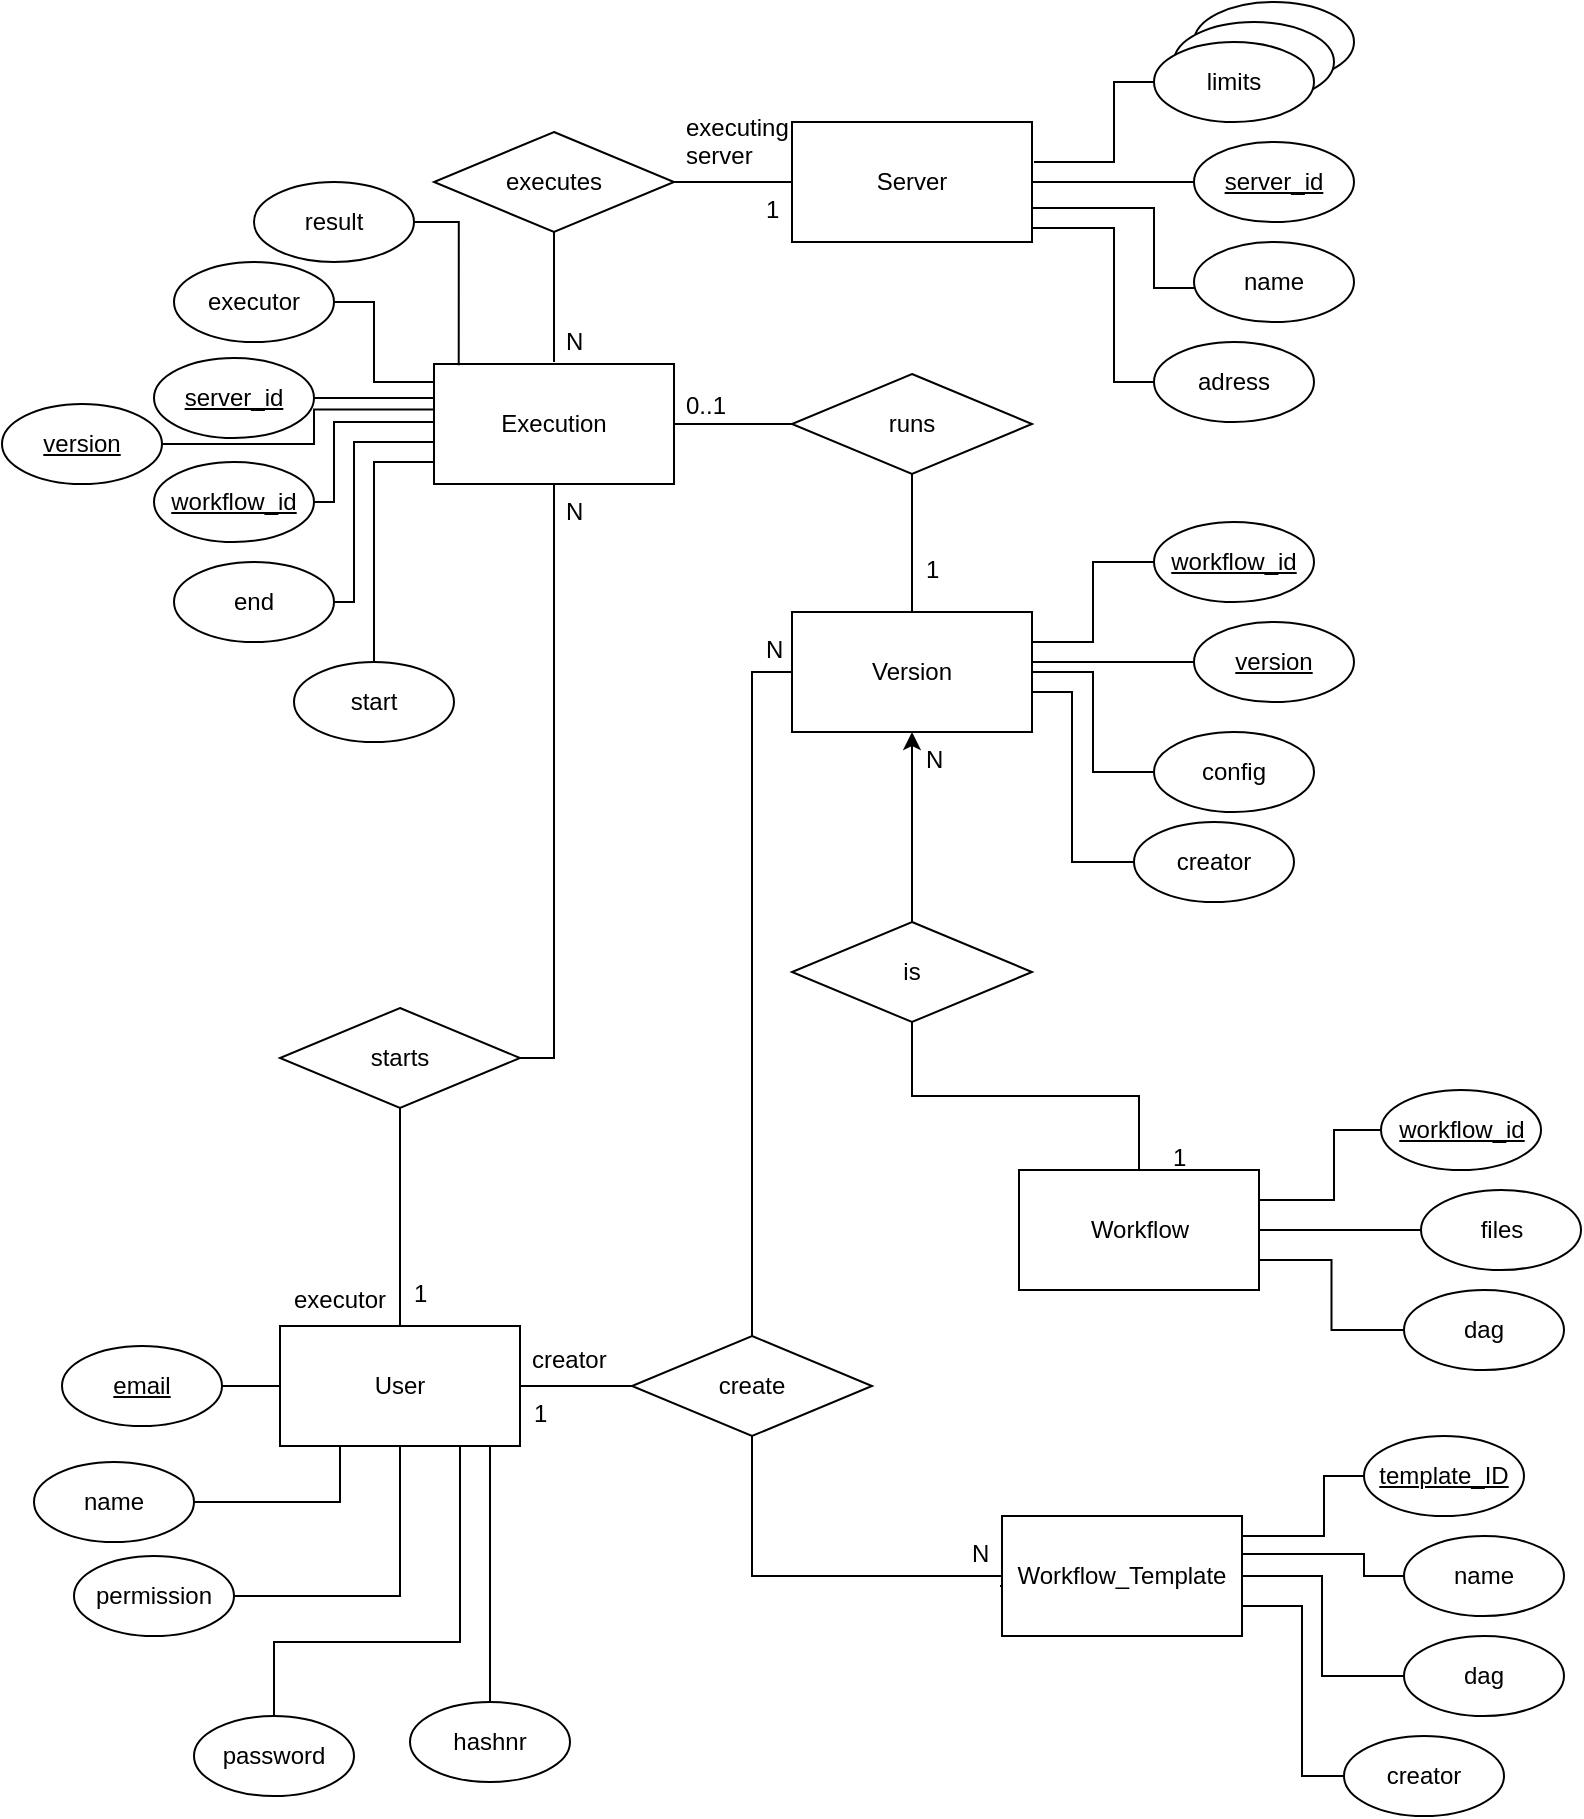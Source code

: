 <mxfile version="15.9.1"><diagram id="R2lEEEUBdFMjLlhIrx00" name="Page-1"><mxGraphModel dx="2012" dy="637" grid="1" gridSize="10" guides="1" tooltips="1" connect="1" arrows="1" fold="1" page="1" pageScale="1" pageWidth="827" pageHeight="1169" background="none" math="0" shadow="0" extFonts="Permanent Marker^https://fonts.googleapis.com/css?family=Permanent+Marker"><root><mxCell id="0"/><mxCell id="1" parent="0"/><mxCell id="A2w-pQ9t_3ra4QmnTW0P-2" value="User" style="rounded=0;whiteSpace=wrap;html=1;" parent="1" vertex="1"><mxGeometry x="103" y="712" width="120" height="60" as="geometry"/></mxCell><mxCell id="A2w-pQ9t_3ra4QmnTW0P-3" value="Server" style="rounded=0;whiteSpace=wrap;html=1;" parent="1" vertex="1"><mxGeometry x="359" y="110" width="120" height="60" as="geometry"/></mxCell><mxCell id="A2w-pQ9t_3ra4QmnTW0P-42" style="edgeStyle=orthogonalEdgeStyle;rounded=0;orthogonalLoop=1;jettySize=auto;html=1;entryX=0.5;entryY=0;entryDx=0;entryDy=0;endArrow=none;endFill=0;exitX=0;exitY=0.5;exitDx=0;exitDy=0;" parent="1" source="OyhDAPWzYYzq3DxiSER8-15" target="A2w-pQ9t_3ra4QmnTW0P-37" edge="1"><mxGeometry relative="1" as="geometry"/></mxCell><mxCell id="A2w-pQ9t_3ra4QmnTW0P-4" value="Workflow" style="rounded=0;whiteSpace=wrap;html=1;" parent="1" vertex="1"><mxGeometry x="472.5" y="634" width="120" height="60" as="geometry"/></mxCell><mxCell id="A2w-pQ9t_3ra4QmnTW0P-21" style="edgeStyle=orthogonalEdgeStyle;rounded=0;orthogonalLoop=1;jettySize=auto;html=1;entryX=1;entryY=0.5;entryDx=0;entryDy=0;endArrow=none;endFill=0;" parent="1" source="A2w-pQ9t_3ra4QmnTW0P-12" target="A2w-pQ9t_3ra4QmnTW0P-3" edge="1"><mxGeometry relative="1" as="geometry"><Array as="points"><mxPoint x="510" y="140"/><mxPoint x="510" y="140"/></Array></mxGeometry></mxCell><mxCell id="A2w-pQ9t_3ra4QmnTW0P-12" value="&lt;u&gt;server_id&lt;/u&gt;" style="ellipse;whiteSpace=wrap;html=1;glass=0;" parent="1" vertex="1"><mxGeometry x="560" y="120" width="80" height="40" as="geometry"/></mxCell><mxCell id="A2w-pQ9t_3ra4QmnTW0P-13" value="&lt;div&gt;limits&lt;/div&gt;" style="ellipse;whiteSpace=wrap;html=1;glass=0;" parent="1" vertex="1"><mxGeometry x="560" y="50" width="80" height="40" as="geometry"/></mxCell><mxCell id="A2w-pQ9t_3ra4QmnTW0P-22" style="edgeStyle=orthogonalEdgeStyle;rounded=0;orthogonalLoop=1;jettySize=auto;html=1;endArrow=none;endFill=0;" parent="1" edge="1"><mxGeometry relative="1" as="geometry"><mxPoint x="560" y="193" as="sourcePoint"/><mxPoint x="500" y="153" as="targetPoint"/><Array as="points"><mxPoint x="540" y="193"/><mxPoint x="540" y="153"/><mxPoint x="479" y="153"/></Array></mxGeometry></mxCell><mxCell id="A2w-pQ9t_3ra4QmnTW0P-14" value="name" style="ellipse;whiteSpace=wrap;html=1;glass=0;" parent="1" vertex="1"><mxGeometry x="560" y="170" width="80" height="40" as="geometry"/></mxCell><mxCell id="A2w-pQ9t_3ra4QmnTW0P-23" style="edgeStyle=orthogonalEdgeStyle;rounded=0;orthogonalLoop=1;jettySize=auto;html=1;entryX=1;entryY=0.883;entryDx=0;entryDy=0;entryPerimeter=0;endArrow=none;endFill=0;" parent="1" source="A2w-pQ9t_3ra4QmnTW0P-15" target="A2w-pQ9t_3ra4QmnTW0P-3" edge="1"><mxGeometry relative="1" as="geometry"><Array as="points"><mxPoint x="520" y="240"/><mxPoint x="520" y="163"/></Array></mxGeometry></mxCell><mxCell id="A2w-pQ9t_3ra4QmnTW0P-15" value="adress" style="ellipse;whiteSpace=wrap;html=1;glass=0;" parent="1" vertex="1"><mxGeometry x="540" y="220" width="80" height="40" as="geometry"/></mxCell><mxCell id="A2w-pQ9t_3ra4QmnTW0P-17" value="&lt;div&gt;limits&lt;/div&gt;" style="ellipse;whiteSpace=wrap;html=1;glass=0;" parent="1" vertex="1"><mxGeometry x="550" y="60" width="80" height="40" as="geometry"/></mxCell><mxCell id="A2w-pQ9t_3ra4QmnTW0P-20" style="edgeStyle=orthogonalEdgeStyle;rounded=0;orthogonalLoop=1;jettySize=auto;html=1;endArrow=none;endFill=0;" parent="1" source="A2w-pQ9t_3ra4QmnTW0P-18" edge="1"><mxGeometry relative="1" as="geometry"><mxPoint x="480" y="130" as="targetPoint"/><Array as="points"><mxPoint x="520" y="90"/><mxPoint x="520" y="130"/><mxPoint x="480" y="130"/></Array></mxGeometry></mxCell><mxCell id="A2w-pQ9t_3ra4QmnTW0P-18" value="&lt;div&gt;limits&lt;/div&gt;" style="ellipse;whiteSpace=wrap;html=1;glass=0;" parent="1" vertex="1"><mxGeometry x="540" y="70" width="80" height="40" as="geometry"/></mxCell><mxCell id="A2w-pQ9t_3ra4QmnTW0P-54" style="edgeStyle=orthogonalEdgeStyle;rounded=0;orthogonalLoop=1;jettySize=auto;html=1;entryX=1;entryY=0.5;entryDx=0;entryDy=0;endArrow=none;endFill=0;targetPerimeterSpacing=0;" parent="1" source="A2w-pQ9t_3ra4QmnTW0P-24" target="A2w-pQ9t_3ra4QmnTW0P-53" edge="1"><mxGeometry relative="1" as="geometry"><Array as="points"><mxPoint x="240" y="578"/></Array></mxGeometry></mxCell><mxCell id="A2w-pQ9t_3ra4QmnTW0P-24" value="Execution" style="rounded=0;whiteSpace=wrap;html=1;glass=0;" parent="1" vertex="1"><mxGeometry x="180" y="231" width="120" height="60" as="geometry"/></mxCell><mxCell id="A2w-pQ9t_3ra4QmnTW0P-51" style="edgeStyle=orthogonalEdgeStyle;rounded=0;orthogonalLoop=1;jettySize=auto;html=1;endArrow=none;endFill=0;targetPerimeterSpacing=0;" parent="1" source="A2w-pQ9t_3ra4QmnTW0P-25" edge="1"><mxGeometry relative="1" as="geometry"><mxPoint x="240" y="230" as="targetPoint"/></mxGeometry></mxCell><mxCell id="A2w-pQ9t_3ra4QmnTW0P-52" style="edgeStyle=orthogonalEdgeStyle;rounded=0;orthogonalLoop=1;jettySize=auto;html=1;entryX=0;entryY=0.5;entryDx=0;entryDy=0;endArrow=none;endFill=0;targetPerimeterSpacing=0;" parent="1" source="A2w-pQ9t_3ra4QmnTW0P-25" target="A2w-pQ9t_3ra4QmnTW0P-3" edge="1"><mxGeometry relative="1" as="geometry"/></mxCell><mxCell id="A2w-pQ9t_3ra4QmnTW0P-25" value="executes" style="rhombus;whiteSpace=wrap;html=1;" parent="1" vertex="1"><mxGeometry x="180" y="115" width="120" height="50" as="geometry"/></mxCell><mxCell id="A2w-pQ9t_3ra4QmnTW0P-46" style="edgeStyle=orthogonalEdgeStyle;rounded=0;orthogonalLoop=1;jettySize=auto;html=1;endArrow=none;endFill=0;targetPerimeterSpacing=0;" parent="1" source="A2w-pQ9t_3ra4QmnTW0P-26" edge="1"><mxGeometry relative="1" as="geometry"><mxPoint x="180" y="240" as="targetPoint"/><Array as="points"><mxPoint x="150" y="200"/><mxPoint x="150" y="240"/></Array></mxGeometry></mxCell><mxCell id="A2w-pQ9t_3ra4QmnTW0P-26" value="executor" style="ellipse;whiteSpace=wrap;html=1;glass=0;" parent="1" vertex="1"><mxGeometry x="50" y="180" width="80" height="40" as="geometry"/></mxCell><mxCell id="A2w-pQ9t_3ra4QmnTW0P-45" style="edgeStyle=orthogonalEdgeStyle;rounded=0;orthogonalLoop=1;jettySize=auto;html=1;endArrow=none;endFill=0;targetPerimeterSpacing=0;" parent="1" source="A2w-pQ9t_3ra4QmnTW0P-27" edge="1"><mxGeometry relative="1" as="geometry"><mxPoint x="180" y="248" as="targetPoint"/></mxGeometry></mxCell><mxCell id="A2w-pQ9t_3ra4QmnTW0P-27" value="&lt;u&gt;server_id&lt;/u&gt;" style="ellipse;whiteSpace=wrap;html=1;glass=0;" parent="1" vertex="1"><mxGeometry x="40" y="228" width="80" height="40" as="geometry"/></mxCell><mxCell id="A2w-pQ9t_3ra4QmnTW0P-44" style="edgeStyle=orthogonalEdgeStyle;rounded=0;orthogonalLoop=1;jettySize=auto;html=1;endArrow=none;endFill=0;targetPerimeterSpacing=0;" parent="1" source="A2w-pQ9t_3ra4QmnTW0P-28" edge="1"><mxGeometry relative="1" as="geometry"><mxPoint x="180" y="260" as="targetPoint"/><Array as="points"><mxPoint x="130" y="300"/><mxPoint x="130" y="260"/></Array></mxGeometry></mxCell><mxCell id="A2w-pQ9t_3ra4QmnTW0P-28" value="&lt;u&gt;workflow_id&lt;/u&gt;" style="ellipse;whiteSpace=wrap;html=1;glass=0;" parent="1" vertex="1"><mxGeometry x="40" y="280" width="80" height="40" as="geometry"/></mxCell><mxCell id="A2w-pQ9t_3ra4QmnTW0P-60" style="edgeStyle=orthogonalEdgeStyle;rounded=0;orthogonalLoop=1;jettySize=auto;html=1;entryX=1;entryY=0.5;entryDx=0;entryDy=0;endArrow=none;endFill=0;targetPerimeterSpacing=0;exitX=0;exitY=0.5;exitDx=0;exitDy=0;" parent="1" edge="1" target="A2w-pQ9t_3ra4QmnTW0P-4"><mxGeometry relative="1" as="geometry"><mxPoint x="673.5" y="664" as="sourcePoint"/><mxPoint x="592.5" y="653" as="targetPoint"/><Array as="points"><mxPoint x="630" y="664"/><mxPoint x="630" y="664"/></Array></mxGeometry></mxCell><mxCell id="A2w-pQ9t_3ra4QmnTW0P-61" style="edgeStyle=orthogonalEdgeStyle;rounded=0;orthogonalLoop=1;jettySize=auto;html=1;entryX=1;entryY=0.75;entryDx=0;entryDy=0;endArrow=none;endFill=0;targetPerimeterSpacing=0;" parent="1" source="A2w-pQ9t_3ra4QmnTW0P-30" target="A2w-pQ9t_3ra4QmnTW0P-4" edge="1"><mxGeometry relative="1" as="geometry"/></mxCell><mxCell id="A2w-pQ9t_3ra4QmnTW0P-30" value="dag" style="ellipse;whiteSpace=wrap;html=1;glass=0;" parent="1" vertex="1"><mxGeometry x="665" y="694" width="80" height="40" as="geometry"/></mxCell><mxCell id="A2w-pQ9t_3ra4QmnTW0P-47" style="edgeStyle=orthogonalEdgeStyle;rounded=0;orthogonalLoop=1;jettySize=auto;html=1;endArrow=none;endFill=0;targetPerimeterSpacing=0;exitX=0.5;exitY=0;exitDx=0;exitDy=0;" parent="1" source="A2w-pQ9t_3ra4QmnTW0P-31" edge="1"><mxGeometry relative="1" as="geometry"><mxPoint x="180" y="280" as="targetPoint"/><Array as="points"><mxPoint x="150" y="280"/></Array></mxGeometry></mxCell><mxCell id="A2w-pQ9t_3ra4QmnTW0P-31" value="start" style="ellipse;whiteSpace=wrap;html=1;glass=0;" parent="1" vertex="1"><mxGeometry x="110" y="380" width="80" height="40" as="geometry"/></mxCell><mxCell id="A2w-pQ9t_3ra4QmnTW0P-43" style="edgeStyle=orthogonalEdgeStyle;rounded=0;orthogonalLoop=1;jettySize=auto;html=1;entryX=0;entryY=0.75;entryDx=0;entryDy=0;endArrow=none;endFill=0;targetPerimeterSpacing=0;" parent="1" edge="1"><mxGeometry relative="1" as="geometry"><mxPoint x="130" y="350" as="sourcePoint"/><mxPoint x="180" y="270" as="targetPoint"/><Array as="points"><mxPoint x="140" y="350"/><mxPoint x="140" y="270"/></Array></mxGeometry></mxCell><mxCell id="A2w-pQ9t_3ra4QmnTW0P-32" value="end" style="ellipse;whiteSpace=wrap;html=1;glass=0;" parent="1" vertex="1"><mxGeometry x="50" y="330" width="80" height="40" as="geometry"/></mxCell><mxCell id="w01Y6aNwnT3i9rXagQNh-5" style="edgeStyle=orthogonalEdgeStyle;rounded=0;orthogonalLoop=1;jettySize=auto;html=1;entryX=1;entryY=0.25;entryDx=0;entryDy=0;endArrow=none;endFill=0;" edge="1" parent="1" source="A2w-pQ9t_3ra4QmnTW0P-33" target="A2w-pQ9t_3ra4QmnTW0P-4"><mxGeometry relative="1" as="geometry"><Array as="points"><mxPoint x="630" y="614"/><mxPoint x="630" y="649"/></Array></mxGeometry></mxCell><mxCell id="A2w-pQ9t_3ra4QmnTW0P-33" value="&lt;u&gt;workflow_id&lt;/u&gt;" style="ellipse;whiteSpace=wrap;html=1;glass=0;" parent="1" vertex="1"><mxGeometry x="653.5" y="594" width="80" height="40" as="geometry"/></mxCell><mxCell id="OyhDAPWzYYzq3DxiSER8-36" style="edgeStyle=orthogonalEdgeStyle;rounded=0;orthogonalLoop=1;jettySize=auto;html=1;entryX=0;entryY=0.5;entryDx=0;entryDy=0;endArrow=none;endFill=0;" parent="1" source="A2w-pQ9t_3ra4QmnTW0P-35" target="A2w-pQ9t_3ra4QmnTW0P-2" edge="1"><mxGeometry relative="1" as="geometry"/></mxCell><mxCell id="A2w-pQ9t_3ra4QmnTW0P-35" value="&lt;u&gt;email&lt;/u&gt;" style="ellipse;whiteSpace=wrap;html=1;glass=0;" parent="1" vertex="1"><mxGeometry x="-6" y="722" width="80" height="40" as="geometry"/></mxCell><mxCell id="A2w-pQ9t_3ra4QmnTW0P-56" style="edgeStyle=orthogonalEdgeStyle;rounded=0;orthogonalLoop=1;jettySize=auto;html=1;entryX=0.25;entryY=1;entryDx=0;entryDy=0;endArrow=none;endFill=0;targetPerimeterSpacing=0;" parent="1" source="A2w-pQ9t_3ra4QmnTW0P-36" target="A2w-pQ9t_3ra4QmnTW0P-2" edge="1"><mxGeometry relative="1" as="geometry"/></mxCell><mxCell id="A2w-pQ9t_3ra4QmnTW0P-36" value="name" style="ellipse;whiteSpace=wrap;html=1;glass=0;" parent="1" vertex="1"><mxGeometry x="-20" y="780" width="80" height="40" as="geometry"/></mxCell><mxCell id="OyhDAPWzYYzq3DxiSER8-42" style="edgeStyle=orthogonalEdgeStyle;rounded=0;orthogonalLoop=1;jettySize=auto;html=1;endArrow=none;endFill=0;" parent="1" source="A2w-pQ9t_3ra4QmnTW0P-37" target="A2w-pQ9t_3ra4QmnTW0P-2" edge="1"><mxGeometry relative="1" as="geometry"/></mxCell><mxCell id="OyhDAPWzYYzq3DxiSER8-44" style="edgeStyle=orthogonalEdgeStyle;rounded=0;orthogonalLoop=1;jettySize=auto;html=1;entryX=0;entryY=0.5;entryDx=0;entryDy=0;endArrow=none;endFill=0;exitX=0.5;exitY=1;exitDx=0;exitDy=0;startArrow=none;" parent="1" source="A2w-pQ9t_3ra4QmnTW0P-70" target="OyhDAPWzYYzq3DxiSER8-4" edge="1"><mxGeometry relative="1" as="geometry"/></mxCell><mxCell id="A2w-pQ9t_3ra4QmnTW0P-37" value="create" style="rhombus;whiteSpace=wrap;html=1;" parent="1" vertex="1"><mxGeometry x="279" y="717" width="120" height="50" as="geometry"/></mxCell><mxCell id="A2w-pQ9t_3ra4QmnTW0P-48" style="edgeStyle=orthogonalEdgeStyle;rounded=0;orthogonalLoop=1;jettySize=auto;html=1;endArrow=none;endFill=0;targetPerimeterSpacing=0;" parent="1" source="A2w-pQ9t_3ra4QmnTW0P-38" target="A2w-pQ9t_3ra4QmnTW0P-24" edge="1"><mxGeometry relative="1" as="geometry"/></mxCell><mxCell id="A2w-pQ9t_3ra4QmnTW0P-38" value="runs" style="rhombus;whiteSpace=wrap;html=1;" parent="1" vertex="1"><mxGeometry x="359" y="236" width="120" height="50" as="geometry"/></mxCell><mxCell id="A2w-pQ9t_3ra4QmnTW0P-57" style="edgeStyle=orthogonalEdgeStyle;rounded=0;orthogonalLoop=1;jettySize=auto;html=1;endArrow=none;endFill=0;targetPerimeterSpacing=0;entryX=0.5;entryY=1;entryDx=0;entryDy=0;" parent="1" source="A2w-pQ9t_3ra4QmnTW0P-40" target="A2w-pQ9t_3ra4QmnTW0P-2" edge="1"><mxGeometry relative="1" as="geometry"><mxPoint x="163" y="782" as="targetPoint"/><Array as="points"><mxPoint x="163" y="847"/></Array></mxGeometry></mxCell><mxCell id="A2w-pQ9t_3ra4QmnTW0P-40" value="permission" style="ellipse;whiteSpace=wrap;html=1;glass=0;" parent="1" vertex="1"><mxGeometry y="827" width="80" height="40" as="geometry"/></mxCell><mxCell id="OyhDAPWzYYzq3DxiSER8-28" style="edgeStyle=orthogonalEdgeStyle;rounded=0;orthogonalLoop=1;jettySize=auto;html=1;entryX=0.5;entryY=0;entryDx=0;entryDy=0;endArrow=none;endFill=0;" parent="1" source="A2w-pQ9t_3ra4QmnTW0P-53" target="A2w-pQ9t_3ra4QmnTW0P-2" edge="1"><mxGeometry relative="1" as="geometry"/></mxCell><mxCell id="A2w-pQ9t_3ra4QmnTW0P-53" value="starts" style="rhombus;whiteSpace=wrap;html=1;" parent="1" vertex="1"><mxGeometry x="103" y="553" width="120" height="50" as="geometry"/></mxCell><mxCell id="A2w-pQ9t_3ra4QmnTW0P-67" style="edgeStyle=orthogonalEdgeStyle;rounded=0;orthogonalLoop=1;jettySize=auto;html=1;entryX=0.103;entryY=0.01;entryDx=0;entryDy=0;entryPerimeter=0;endArrow=none;endFill=0;targetPerimeterSpacing=0;" parent="1" source="A2w-pQ9t_3ra4QmnTW0P-66" target="A2w-pQ9t_3ra4QmnTW0P-24" edge="1"><mxGeometry relative="1" as="geometry"/></mxCell><mxCell id="A2w-pQ9t_3ra4QmnTW0P-66" value="result" style="ellipse;whiteSpace=wrap;html=1;glass=0;" parent="1" vertex="1"><mxGeometry x="90" y="140" width="80" height="40" as="geometry"/></mxCell><mxCell id="A2w-pQ9t_3ra4QmnTW0P-71" value="1" style="text;strokeColor=none;fillColor=none;spacingLeft=4;spacingRight=4;overflow=hidden;rotatable=0;points=[[0,0.5],[1,0.5]];portConstraint=eastwest;fontSize=12;glass=0;" parent="1" vertex="1"><mxGeometry x="420" y="320" width="40" height="30" as="geometry"/></mxCell><mxCell id="A2w-pQ9t_3ra4QmnTW0P-72" value="0..1" style="text;strokeColor=none;fillColor=none;spacingLeft=4;spacingRight=4;overflow=hidden;rotatable=0;points=[[0,0.5],[1,0.5]];portConstraint=eastwest;fontSize=12;glass=0;" parent="1" vertex="1"><mxGeometry x="300" y="238" width="40" height="30" as="geometry"/></mxCell><mxCell id="A2w-pQ9t_3ra4QmnTW0P-74" value="N" style="text;strokeColor=none;fillColor=none;spacingLeft=4;spacingRight=4;overflow=hidden;rotatable=0;points=[[0,0.5],[1,0.5]];portConstraint=eastwest;fontSize=12;glass=0;" parent="1" vertex="1"><mxGeometry x="240" y="291" width="40" height="30" as="geometry"/></mxCell><mxCell id="A2w-pQ9t_3ra4QmnTW0P-75" value="N" style="text;strokeColor=none;fillColor=none;spacingLeft=4;spacingRight=4;overflow=hidden;rotatable=0;points=[[0,0.5],[1,0.5]];portConstraint=eastwest;fontSize=12;glass=0;" parent="1" vertex="1"><mxGeometry x="240" y="206" width="40" height="30" as="geometry"/></mxCell><mxCell id="A2w-pQ9t_3ra4QmnTW0P-76" value="1" style="text;strokeColor=none;fillColor=none;spacingLeft=4;spacingRight=4;overflow=hidden;rotatable=0;points=[[0,0.5],[1,0.5]];portConstraint=eastwest;fontSize=12;glass=0;" parent="1" vertex="1"><mxGeometry x="340" y="140" width="40" height="30" as="geometry"/></mxCell><mxCell id="A2w-pQ9t_3ra4QmnTW0P-78" value="executor" style="text;strokeColor=none;fillColor=none;spacingLeft=4;spacingRight=4;overflow=hidden;rotatable=0;points=[[0,0.5],[1,0.5]];portConstraint=eastwest;fontSize=12;glass=0;" parent="1" vertex="1"><mxGeometry x="104" y="685" width="60" height="30" as="geometry"/></mxCell><mxCell id="A2w-pQ9t_3ra4QmnTW0P-79" value="creator" style="text;strokeColor=none;fillColor=none;spacingLeft=4;spacingRight=4;overflow=hidden;rotatable=0;points=[[0,0.5],[1,0.5]];portConstraint=eastwest;fontSize=12;glass=0;" parent="1" vertex="1"><mxGeometry x="223" y="715" width="60" height="30" as="geometry"/></mxCell><mxCell id="A2w-pQ9t_3ra4QmnTW0P-81" value="executing&#10;server&#10;" style="text;strokeColor=none;fillColor=none;spacingLeft=4;spacingRight=4;overflow=hidden;rotatable=0;points=[[0,0.5],[1,0.5]];portConstraint=eastwest;fontSize=12;glass=0;" parent="1" vertex="1"><mxGeometry x="300" y="99" width="70" height="40" as="geometry"/></mxCell><mxCell id="w01Y6aNwnT3i9rXagQNh-6" style="edgeStyle=orthogonalEdgeStyle;rounded=0;orthogonalLoop=1;jettySize=auto;html=1;entryX=0.75;entryY=1;entryDx=0;entryDy=0;endArrow=none;endFill=0;" edge="1" parent="1" source="OyhDAPWzYYzq3DxiSER8-1" target="A2w-pQ9t_3ra4QmnTW0P-2"><mxGeometry relative="1" as="geometry"><Array as="points"><mxPoint x="100" y="870"/><mxPoint x="193" y="870"/></Array></mxGeometry></mxCell><mxCell id="OyhDAPWzYYzq3DxiSER8-1" value="password" style="ellipse;whiteSpace=wrap;html=1;glass=0;" parent="1" vertex="1"><mxGeometry x="60" y="907" width="80" height="40" as="geometry"/></mxCell><mxCell id="OyhDAPWzYYzq3DxiSER8-4" value="Workflow_Template" style="rounded=0;whiteSpace=wrap;html=1;" parent="1" vertex="1"><mxGeometry x="464" y="807" width="120" height="60" as="geometry"/></mxCell><mxCell id="OyhDAPWzYYzq3DxiSER8-5" style="edgeStyle=orthogonalEdgeStyle;rounded=0;orthogonalLoop=1;jettySize=auto;html=1;entryX=1;entryY=0.25;entryDx=0;entryDy=0;endArrow=none;endFill=0;targetPerimeterSpacing=0;exitX=0;exitY=0.5;exitDx=0;exitDy=0;" parent="1" source="OyhDAPWzYYzq3DxiSER8-6" edge="1"><mxGeometry relative="1" as="geometry"><mxPoint x="665" y="841" as="sourcePoint"/><mxPoint x="584" y="826" as="targetPoint"/><Array as="points"><mxPoint x="645" y="837"/><mxPoint x="645" y="826"/></Array></mxGeometry></mxCell><mxCell id="OyhDAPWzYYzq3DxiSER8-6" value="name" style="ellipse;whiteSpace=wrap;html=1;glass=0;" parent="1" vertex="1"><mxGeometry x="665" y="817" width="80" height="40" as="geometry"/></mxCell><mxCell id="OyhDAPWzYYzq3DxiSER8-7" style="edgeStyle=orthogonalEdgeStyle;rounded=0;orthogonalLoop=1;jettySize=auto;html=1;entryX=1;entryY=0.5;entryDx=0;entryDy=0;endArrow=none;endFill=0;targetPerimeterSpacing=0;" parent="1" source="OyhDAPWzYYzq3DxiSER8-8" edge="1"><mxGeometry relative="1" as="geometry"><mxPoint x="584" y="837" as="targetPoint"/><Array as="points"><mxPoint x="624" y="887"/><mxPoint x="624" y="837"/></Array></mxGeometry></mxCell><mxCell id="OyhDAPWzYYzq3DxiSER8-8" value="dag" style="ellipse;whiteSpace=wrap;html=1;glass=0;" parent="1" vertex="1"><mxGeometry x="665" y="867" width="80" height="40" as="geometry"/></mxCell><mxCell id="OyhDAPWzYYzq3DxiSER8-9" style="edgeStyle=orthogonalEdgeStyle;rounded=0;orthogonalLoop=1;jettySize=auto;html=1;entryX=1;entryY=0;entryDx=0;entryDy=0;endArrow=none;endFill=0;targetPerimeterSpacing=0;" parent="1" source="OyhDAPWzYYzq3DxiSER8-10" edge="1"><mxGeometry relative="1" as="geometry"><Array as="points"><mxPoint x="625" y="787"/><mxPoint x="625" y="817"/><mxPoint x="584" y="817"/></Array><mxPoint x="584" y="807" as="targetPoint"/></mxGeometry></mxCell><mxCell id="OyhDAPWzYYzq3DxiSER8-10" value="&lt;u&gt;template_ID&lt;/u&gt;" style="ellipse;whiteSpace=wrap;html=1;glass=0;" parent="1" vertex="1"><mxGeometry x="645" y="767" width="80" height="40" as="geometry"/></mxCell><mxCell id="OyhDAPWzYYzq3DxiSER8-11" style="edgeStyle=orthogonalEdgeStyle;rounded=0;orthogonalLoop=1;jettySize=auto;html=1;entryX=1;entryY=0.75;entryDx=0;entryDy=0;endArrow=none;endFill=0;targetPerimeterSpacing=0;" parent="1" source="OyhDAPWzYYzq3DxiSER8-12" edge="1"><mxGeometry relative="1" as="geometry"><mxPoint x="584" y="852" as="targetPoint"/><Array as="points"><mxPoint x="614" y="937"/><mxPoint x="614" y="852"/></Array></mxGeometry></mxCell><mxCell id="OyhDAPWzYYzq3DxiSER8-12" value="creator" style="ellipse;whiteSpace=wrap;html=1;glass=0;" parent="1" vertex="1"><mxGeometry x="635" y="917" width="80" height="40" as="geometry"/></mxCell><mxCell id="OyhDAPWzYYzq3DxiSER8-29" style="edgeStyle=orthogonalEdgeStyle;rounded=0;orthogonalLoop=1;jettySize=auto;html=1;entryX=0.5;entryY=1;entryDx=0;entryDy=0;endArrow=none;endFill=0;" parent="1" source="OyhDAPWzYYzq3DxiSER8-15" target="A2w-pQ9t_3ra4QmnTW0P-38" edge="1"><mxGeometry relative="1" as="geometry"/></mxCell><mxCell id="OyhDAPWzYYzq3DxiSER8-15" value="Version" style="rounded=0;whiteSpace=wrap;html=1;" parent="1" vertex="1"><mxGeometry x="359" y="355" width="120" height="60" as="geometry"/></mxCell><mxCell id="OyhDAPWzYYzq3DxiSER8-16" style="edgeStyle=orthogonalEdgeStyle;rounded=0;orthogonalLoop=1;jettySize=auto;html=1;entryX=1;entryY=0.25;entryDx=0;entryDy=0;endArrow=none;endFill=0;targetPerimeterSpacing=0;exitX=0;exitY=0.5;exitDx=0;exitDy=0;" parent="1" source="OyhDAPWzYYzq3DxiSER8-17" edge="1"><mxGeometry relative="1" as="geometry"><mxPoint x="560" y="384" as="sourcePoint"/><mxPoint x="479" y="369" as="targetPoint"/><Array as="points"><mxPoint x="479" y="380"/></Array></mxGeometry></mxCell><mxCell id="OyhDAPWzYYzq3DxiSER8-17" value="&lt;u&gt;version&lt;/u&gt;" style="ellipse;whiteSpace=wrap;html=1;glass=0;" parent="1" vertex="1"><mxGeometry x="560" y="360" width="80" height="40" as="geometry"/></mxCell><mxCell id="OyhDAPWzYYzq3DxiSER8-31" style="edgeStyle=orthogonalEdgeStyle;rounded=0;orthogonalLoop=1;jettySize=auto;html=1;entryX=1;entryY=0.25;entryDx=0;entryDy=0;endArrow=none;endFill=0;" parent="1" source="OyhDAPWzYYzq3DxiSER8-21" target="OyhDAPWzYYzq3DxiSER8-15" edge="1"><mxGeometry relative="1" as="geometry"/></mxCell><mxCell id="OyhDAPWzYYzq3DxiSER8-21" value="&lt;u&gt;workflow_id&lt;/u&gt;" style="ellipse;whiteSpace=wrap;html=1;glass=0;" parent="1" vertex="1"><mxGeometry x="540" y="310" width="80" height="40" as="geometry"/></mxCell><mxCell id="OyhDAPWzYYzq3DxiSER8-22" style="edgeStyle=orthogonalEdgeStyle;rounded=0;orthogonalLoop=1;jettySize=auto;html=1;entryX=1;entryY=0.75;entryDx=0;entryDy=0;endArrow=none;endFill=0;targetPerimeterSpacing=0;" parent="1" source="OyhDAPWzYYzq3DxiSER8-23" edge="1"><mxGeometry relative="1" as="geometry"><mxPoint x="479" y="395" as="targetPoint"/><Array as="points"><mxPoint x="499" y="480"/><mxPoint x="499" y="395"/></Array></mxGeometry></mxCell><mxCell id="OyhDAPWzYYzq3DxiSER8-23" value="creator" style="ellipse;whiteSpace=wrap;html=1;glass=0;" parent="1" vertex="1"><mxGeometry x="530" y="460" width="80" height="40" as="geometry"/></mxCell><mxCell id="OyhDAPWzYYzq3DxiSER8-26" style="edgeStyle=orthogonalEdgeStyle;rounded=0;orthogonalLoop=1;jettySize=auto;html=1;entryX=1;entryY=0.5;entryDx=0;entryDy=0;endArrow=none;endFill=0;" parent="1" source="OyhDAPWzYYzq3DxiSER8-25" target="OyhDAPWzYYzq3DxiSER8-15" edge="1"><mxGeometry relative="1" as="geometry"/></mxCell><mxCell id="OyhDAPWzYYzq3DxiSER8-25" value="config" style="ellipse;whiteSpace=wrap;html=1;glass=0;" parent="1" vertex="1"><mxGeometry x="540" y="415" width="80" height="40" as="geometry"/></mxCell><mxCell id="A2w-pQ9t_3ra4QmnTW0P-73" value="1" style="text;strokeColor=none;fillColor=none;spacingLeft=4;spacingRight=4;overflow=hidden;rotatable=0;points=[[0,0.5],[1,0.5]];portConstraint=eastwest;fontSize=12;glass=0;" parent="1" vertex="1"><mxGeometry x="164" y="682" width="40" height="30" as="geometry"/></mxCell><mxCell id="OyhDAPWzYYzq3DxiSER8-30" value="1" style="text;strokeColor=none;fillColor=none;spacingLeft=4;spacingRight=4;overflow=hidden;rotatable=0;points=[[0,0.5],[1,0.5]];portConstraint=eastwest;fontSize=12;glass=0;" parent="1" vertex="1"><mxGeometry x="543.5" y="614" width="40" height="30" as="geometry"/></mxCell><mxCell id="OyhDAPWzYYzq3DxiSER8-34" style="edgeStyle=orthogonalEdgeStyle;rounded=0;orthogonalLoop=1;jettySize=auto;html=1;entryX=0.5;entryY=0;entryDx=0;entryDy=0;endArrow=none;endFill=0;" parent="1" source="OyhDAPWzYYzq3DxiSER8-32" target="A2w-pQ9t_3ra4QmnTW0P-4" edge="1"><mxGeometry relative="1" as="geometry"/></mxCell><mxCell id="w01Y6aNwnT3i9rXagQNh-1" style="edgeStyle=orthogonalEdgeStyle;rounded=0;orthogonalLoop=1;jettySize=auto;html=1;" edge="1" parent="1" source="OyhDAPWzYYzq3DxiSER8-32" target="OyhDAPWzYYzq3DxiSER8-15"><mxGeometry relative="1" as="geometry"/></mxCell><mxCell id="OyhDAPWzYYzq3DxiSER8-32" value="is" style="rhombus;whiteSpace=wrap;html=1;" parent="1" vertex="1"><mxGeometry x="359" y="510" width="120" height="50" as="geometry"/></mxCell><mxCell id="OyhDAPWzYYzq3DxiSER8-35" value="N" style="text;strokeColor=none;fillColor=none;spacingLeft=4;spacingRight=4;overflow=hidden;rotatable=0;points=[[0,0.5],[1,0.5]];portConstraint=eastwest;fontSize=12;glass=0;" parent="1" vertex="1"><mxGeometry x="420" y="415" width="40" height="30" as="geometry"/></mxCell><mxCell id="A2w-pQ9t_3ra4QmnTW0P-69" value="1" style="text;strokeColor=none;fillColor=none;spacingLeft=4;spacingRight=4;overflow=hidden;rotatable=0;points=[[0,0.5],[1,0.5]];portConstraint=eastwest;fontSize=12;glass=0;" parent="1" vertex="1"><mxGeometry x="224" y="742" width="40" height="30" as="geometry"/></mxCell><mxCell id="OyhDAPWzYYzq3DxiSER8-41" style="edgeStyle=orthogonalEdgeStyle;rounded=0;orthogonalLoop=1;jettySize=auto;html=1;entryX=-0.004;entryY=0.379;entryDx=0;entryDy=0;entryPerimeter=0;endArrow=none;endFill=0;" parent="1" source="OyhDAPWzYYzq3DxiSER8-40" target="A2w-pQ9t_3ra4QmnTW0P-24" edge="1"><mxGeometry relative="1" as="geometry"><Array as="points"><mxPoint x="120" y="271"/><mxPoint x="120" y="254"/></Array></mxGeometry></mxCell><mxCell id="OyhDAPWzYYzq3DxiSER8-40" value="&lt;u&gt;version&lt;/u&gt;" style="ellipse;whiteSpace=wrap;html=1;glass=0;" parent="1" vertex="1"><mxGeometry x="-36" y="251" width="80" height="40" as="geometry"/></mxCell><mxCell id="A2w-pQ9t_3ra4QmnTW0P-70" value="N" style="text;strokeColor=none;fillColor=none;spacingLeft=4;spacingRight=4;overflow=hidden;rotatable=0;points=[[0,0.5],[1,0.5]];portConstraint=eastwest;fontSize=12;glass=0;" parent="1" vertex="1"><mxGeometry x="443" y="812" width="40" height="30" as="geometry"/></mxCell><mxCell id="OyhDAPWzYYzq3DxiSER8-45" value="" style="edgeStyle=orthogonalEdgeStyle;rounded=0;orthogonalLoop=1;jettySize=auto;html=1;entryX=0;entryY=0.5;entryDx=0;entryDy=0;endArrow=none;endFill=0;exitX=0.5;exitY=1;exitDx=0;exitDy=0;" parent="1" source="A2w-pQ9t_3ra4QmnTW0P-37" target="OyhDAPWzYYzq3DxiSER8-4" edge="1"><mxGeometry relative="1" as="geometry"><mxPoint x="339" y="767" as="sourcePoint"/><mxPoint x="464" y="837" as="targetPoint"/></mxGeometry></mxCell><mxCell id="w01Y6aNwnT3i9rXagQNh-2" value="files" style="ellipse;whiteSpace=wrap;html=1;glass=0;" vertex="1" parent="1"><mxGeometry x="673.5" y="644" width="80" height="40" as="geometry"/></mxCell><mxCell id="w01Y6aNwnT3i9rXagQNh-4" value="N" style="text;strokeColor=none;fillColor=none;spacingLeft=4;spacingRight=4;overflow=hidden;rotatable=0;points=[[0,0.5],[1,0.5]];portConstraint=eastwest;fontSize=12;glass=0;" vertex="1" parent="1"><mxGeometry x="340" y="360" width="40" height="30" as="geometry"/></mxCell><mxCell id="w01Y6aNwnT3i9rXagQNh-8" style="edgeStyle=orthogonalEdgeStyle;rounded=0;orthogonalLoop=1;jettySize=auto;html=1;entryX=0.875;entryY=1;entryDx=0;entryDy=0;entryPerimeter=0;endArrow=none;endFill=0;exitX=0.5;exitY=0;exitDx=0;exitDy=0;" edge="1" parent="1" source="w01Y6aNwnT3i9rXagQNh-7" target="A2w-pQ9t_3ra4QmnTW0P-2"><mxGeometry relative="1" as="geometry"><Array as="points"><mxPoint x="208" y="900"/></Array></mxGeometry></mxCell><mxCell id="w01Y6aNwnT3i9rXagQNh-7" value="hashnr" style="ellipse;whiteSpace=wrap;html=1;glass=0;" vertex="1" parent="1"><mxGeometry x="168" y="900" width="80" height="40" as="geometry"/></mxCell></root></mxGraphModel></diagram></mxfile>